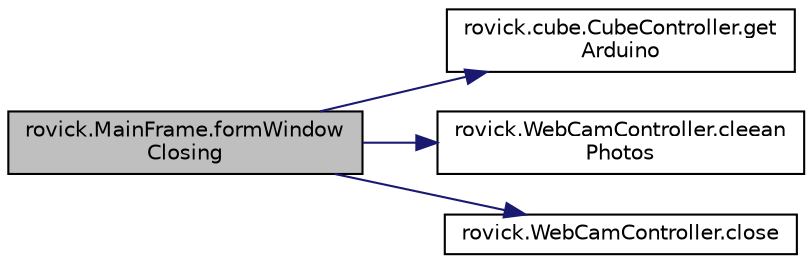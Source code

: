 digraph "rovick.MainFrame.formWindowClosing"
{
  edge [fontname="Helvetica",fontsize="10",labelfontname="Helvetica",labelfontsize="10"];
  node [fontname="Helvetica",fontsize="10",shape=record];
  rankdir="LR";
  Node61 [label="rovick.MainFrame.formWindow\lClosing",height=0.2,width=0.4,color="black", fillcolor="grey75", style="filled", fontcolor="black"];
  Node61 -> Node62 [color="midnightblue",fontsize="10",style="solid",fontname="Helvetica"];
  Node62 [label="rovick.cube.CubeController.get\lArduino",height=0.2,width=0.4,color="black", fillcolor="white", style="filled",URL="$classrovick_1_1cube_1_1_cube_controller.html#abf182aadfa46c99ea9edc79b2fc12b9e",tooltip="Devuelve el arduino del controlador. "];
  Node61 -> Node63 [color="midnightblue",fontsize="10",style="solid",fontname="Helvetica"];
  Node63 [label="rovick.WebCamController.cleean\lPhotos",height=0.2,width=0.4,color="black", fillcolor="white", style="filled",URL="$classrovick_1_1_web_cam_controller.html#aa6f72166f84d421193161bb03d0241f6",tooltip="Borra todas los archivos en la carpeta webCam_images. "];
  Node61 -> Node64 [color="midnightblue",fontsize="10",style="solid",fontname="Helvetica"];
  Node64 [label="rovick.WebCamController.close",height=0.2,width=0.4,color="black", fillcolor="white", style="filled",URL="$classrovick_1_1_web_cam_controller.html#ae8b2d7a0ffa4b04cff02565620225aef",tooltip="Cierra la WebCam. "];
}
